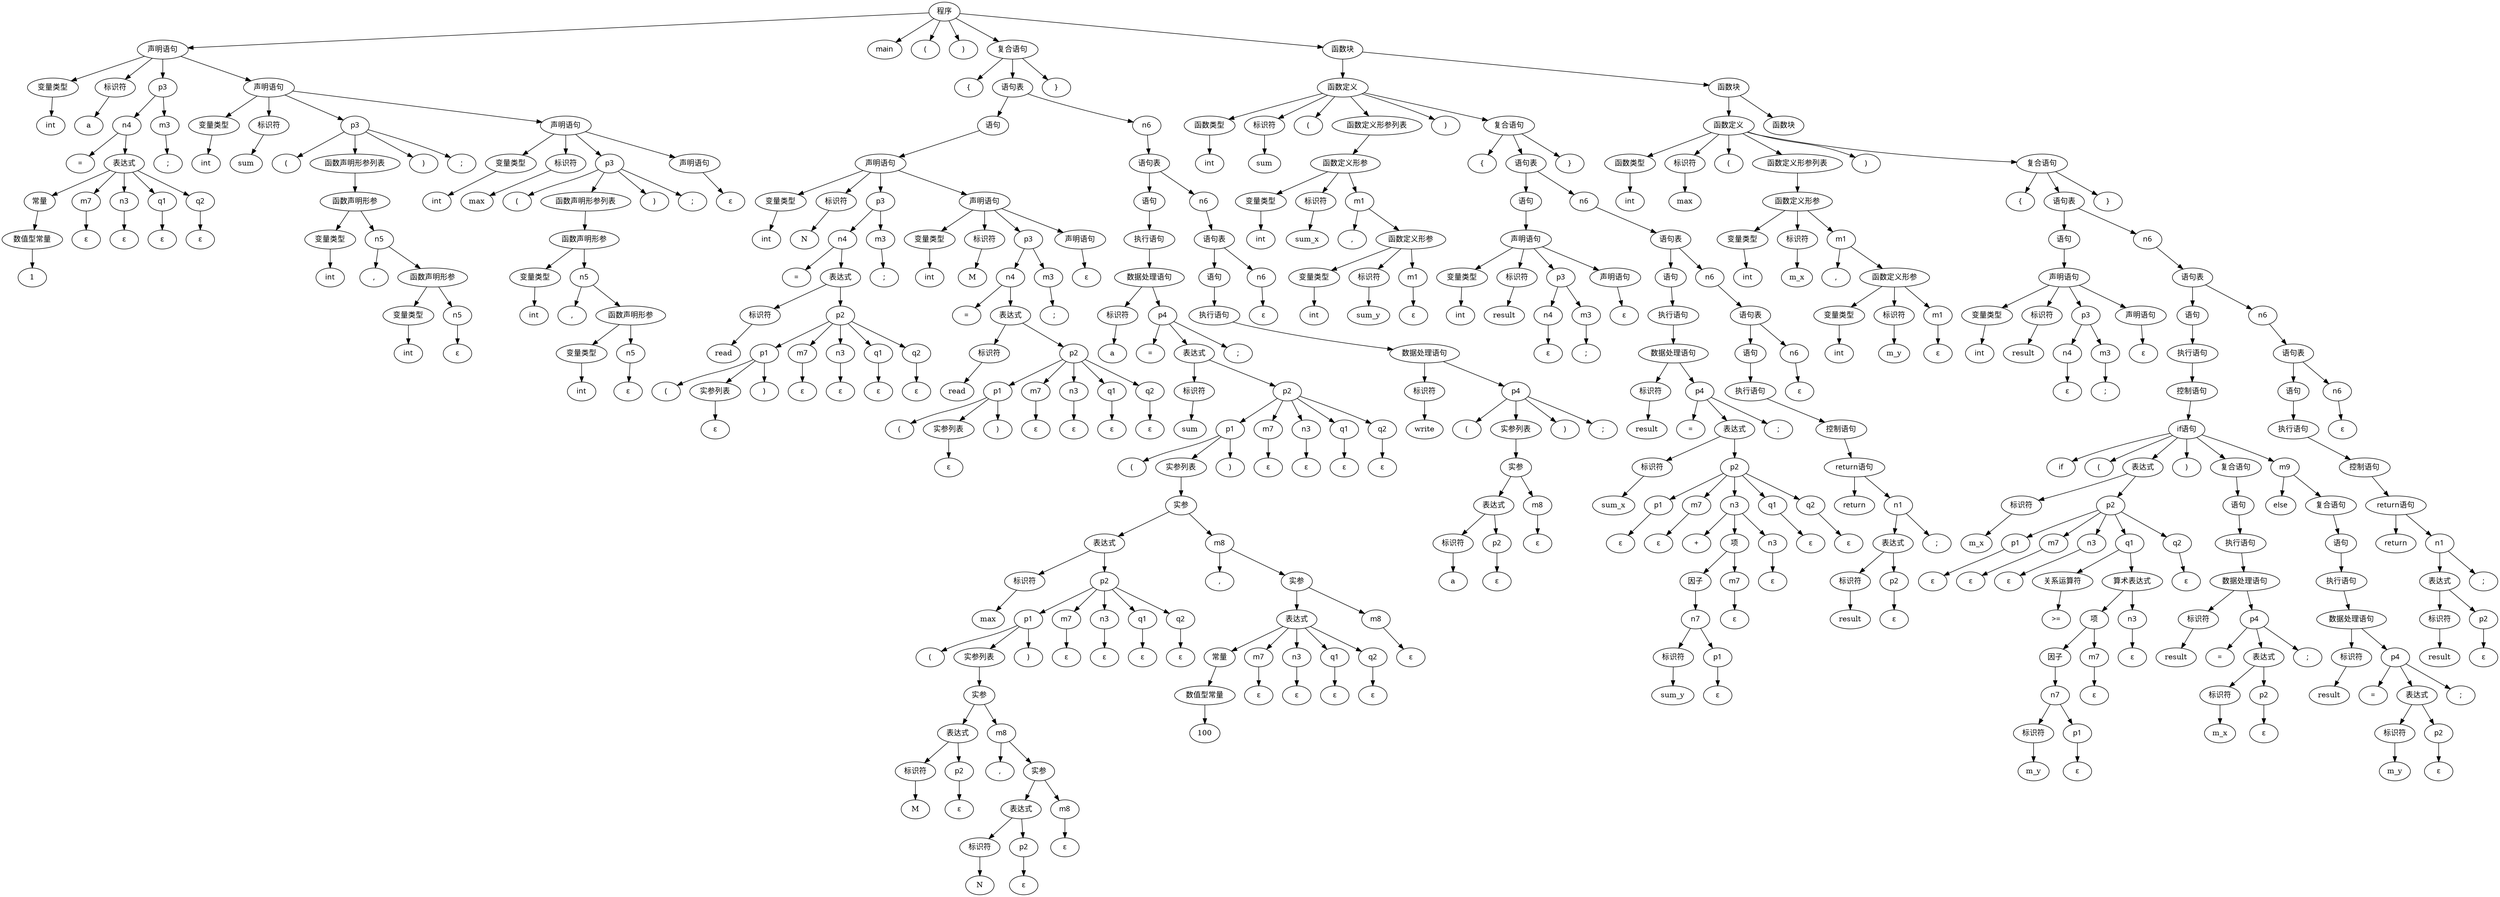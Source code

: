 // Syntax Tree
digraph "./Syntax_Tree/tree" {
	0 [label="程序" fontname=SimHei]
	1 [label="声明语句" fontname=SimHei]
	0 -> 1
	2 [label="变量类型" fontname=SimHei]
	1 -> 2
	3 [label=int fontname=SimHei]
	2 -> 3
	4 [label="标识符" fontname=SimHei]
	1 -> 4
	5 [label=a]
	4 -> 5
	6 [label=p3 fontname=SimHei]
	1 -> 6
	7 [label=n4 fontname=SimHei]
	6 -> 7
	8 [label="=" fontname=SimHei]
	7 -> 8
	9 [label="表达式" fontname=SimHei]
	7 -> 9
	10 [label="常量" fontname=SimHei]
	9 -> 10
	11 [label="数值型常量" fontname=SimHei]
	10 -> 11
	12 [label=1]
	11 -> 12
	13 [label=m7 fontname=SimHei]
	9 -> 13
	14 [label="ε" fontname=SimHei]
	13 -> 14
	15 [label=n3 fontname=SimHei]
	9 -> 15
	16 [label="ε" fontname=SimHei]
	15 -> 16
	17 [label=q1 fontname=SimHei]
	9 -> 17
	18 [label="ε" fontname=SimHei]
	17 -> 18
	19 [label=q2 fontname=SimHei]
	9 -> 19
	20 [label="ε" fontname=SimHei]
	19 -> 20
	21 [label=m3 fontname=SimHei]
	6 -> 21
	22 [label=";" fontname=SimHei]
	21 -> 22
	23 [label="声明语句" fontname=SimHei]
	1 -> 23
	24 [label="变量类型" fontname=SimHei]
	23 -> 24
	25 [label=int fontname=SimHei]
	24 -> 25
	26 [label="标识符" fontname=SimHei]
	23 -> 26
	27 [label=sum]
	26 -> 27
	28 [label=p3 fontname=SimHei]
	23 -> 28
	29 [label="(" fontname=SimHei]
	28 -> 29
	30 [label="函数声明形参列表" fontname=SimHei]
	28 -> 30
	31 [label="函数声明形参" fontname=SimHei]
	30 -> 31
	32 [label="变量类型" fontname=SimHei]
	31 -> 32
	33 [label=int fontname=SimHei]
	32 -> 33
	34 [label=n5 fontname=SimHei]
	31 -> 34
	35 [label="," fontname=SimHei]
	34 -> 35
	36 [label="函数声明形参" fontname=SimHei]
	34 -> 36
	37 [label="变量类型" fontname=SimHei]
	36 -> 37
	38 [label=int fontname=SimHei]
	37 -> 38
	39 [label=n5 fontname=SimHei]
	36 -> 39
	40 [label="ε" fontname=SimHei]
	39 -> 40
	41 [label=")" fontname=SimHei]
	28 -> 41
	42 [label=";" fontname=SimHei]
	28 -> 42
	43 [label="声明语句" fontname=SimHei]
	23 -> 43
	44 [label="变量类型" fontname=SimHei]
	43 -> 44
	45 [label=int fontname=SimHei]
	44 -> 45
	46 [label="标识符" fontname=SimHei]
	43 -> 46
	47 [label=max]
	46 -> 47
	48 [label=p3 fontname=SimHei]
	43 -> 48
	49 [label="(" fontname=SimHei]
	48 -> 49
	50 [label="函数声明形参列表" fontname=SimHei]
	48 -> 50
	51 [label="函数声明形参" fontname=SimHei]
	50 -> 51
	52 [label="变量类型" fontname=SimHei]
	51 -> 52
	53 [label=int fontname=SimHei]
	52 -> 53
	54 [label=n5 fontname=SimHei]
	51 -> 54
	55 [label="," fontname=SimHei]
	54 -> 55
	56 [label="函数声明形参" fontname=SimHei]
	54 -> 56
	57 [label="变量类型" fontname=SimHei]
	56 -> 57
	58 [label=int fontname=SimHei]
	57 -> 58
	59 [label=n5 fontname=SimHei]
	56 -> 59
	60 [label="ε" fontname=SimHei]
	59 -> 60
	61 [label=")" fontname=SimHei]
	48 -> 61
	62 [label=";" fontname=SimHei]
	48 -> 62
	63 [label="声明语句" fontname=SimHei]
	43 -> 63
	64 [label="ε" fontname=SimHei]
	63 -> 64
	65 [label=main fontname=SimHei]
	0 -> 65
	66 [label="(" fontname=SimHei]
	0 -> 66
	67 [label=")" fontname=SimHei]
	0 -> 67
	68 [label="复合语句" fontname=SimHei]
	0 -> 68
	69 [label="{" fontname=SimHei]
	68 -> 69
	70 [label="语句表" fontname=SimHei]
	68 -> 70
	71 [label="语句" fontname=SimHei]
	70 -> 71
	72 [label="声明语句" fontname=SimHei]
	71 -> 72
	73 [label="变量类型" fontname=SimHei]
	72 -> 73
	74 [label=int fontname=SimHei]
	73 -> 74
	75 [label="标识符" fontname=SimHei]
	72 -> 75
	76 [label=N]
	75 -> 76
	77 [label=p3 fontname=SimHei]
	72 -> 77
	78 [label=n4 fontname=SimHei]
	77 -> 78
	79 [label="=" fontname=SimHei]
	78 -> 79
	80 [label="表达式" fontname=SimHei]
	78 -> 80
	81 [label="标识符" fontname=SimHei]
	80 -> 81
	82 [label=read]
	81 -> 82
	83 [label=p2 fontname=SimHei]
	80 -> 83
	84 [label=p1 fontname=SimHei]
	83 -> 84
	85 [label="(" fontname=SimHei]
	84 -> 85
	86 [label="实参列表" fontname=SimHei]
	84 -> 86
	87 [label="ε" fontname=SimHei]
	86 -> 87
	88 [label=")" fontname=SimHei]
	84 -> 88
	89 [label=m7 fontname=SimHei]
	83 -> 89
	90 [label="ε" fontname=SimHei]
	89 -> 90
	91 [label=n3 fontname=SimHei]
	83 -> 91
	92 [label="ε" fontname=SimHei]
	91 -> 92
	93 [label=q1 fontname=SimHei]
	83 -> 93
	94 [label="ε" fontname=SimHei]
	93 -> 94
	95 [label=q2 fontname=SimHei]
	83 -> 95
	96 [label="ε" fontname=SimHei]
	95 -> 96
	97 [label=m3 fontname=SimHei]
	77 -> 97
	98 [label=";" fontname=SimHei]
	97 -> 98
	99 [label="声明语句" fontname=SimHei]
	72 -> 99
	100 [label="变量类型" fontname=SimHei]
	99 -> 100
	101 [label=int fontname=SimHei]
	100 -> 101
	102 [label="标识符" fontname=SimHei]
	99 -> 102
	103 [label=M]
	102 -> 103
	104 [label=p3 fontname=SimHei]
	99 -> 104
	105 [label=n4 fontname=SimHei]
	104 -> 105
	106 [label="=" fontname=SimHei]
	105 -> 106
	107 [label="表达式" fontname=SimHei]
	105 -> 107
	108 [label="标识符" fontname=SimHei]
	107 -> 108
	109 [label=read]
	108 -> 109
	110 [label=p2 fontname=SimHei]
	107 -> 110
	111 [label=p1 fontname=SimHei]
	110 -> 111
	112 [label="(" fontname=SimHei]
	111 -> 112
	113 [label="实参列表" fontname=SimHei]
	111 -> 113
	114 [label="ε" fontname=SimHei]
	113 -> 114
	115 [label=")" fontname=SimHei]
	111 -> 115
	116 [label=m7 fontname=SimHei]
	110 -> 116
	117 [label="ε" fontname=SimHei]
	116 -> 117
	118 [label=n3 fontname=SimHei]
	110 -> 118
	119 [label="ε" fontname=SimHei]
	118 -> 119
	120 [label=q1 fontname=SimHei]
	110 -> 120
	121 [label="ε" fontname=SimHei]
	120 -> 121
	122 [label=q2 fontname=SimHei]
	110 -> 122
	123 [label="ε" fontname=SimHei]
	122 -> 123
	124 [label=m3 fontname=SimHei]
	104 -> 124
	125 [label=";" fontname=SimHei]
	124 -> 125
	126 [label="声明语句" fontname=SimHei]
	99 -> 126
	127 [label="ε" fontname=SimHei]
	126 -> 127
	128 [label=n6 fontname=SimHei]
	70 -> 128
	129 [label="语句表" fontname=SimHei]
	128 -> 129
	130 [label="语句" fontname=SimHei]
	129 -> 130
	131 [label="执行语句" fontname=SimHei]
	130 -> 131
	132 [label="数据处理语句" fontname=SimHei]
	131 -> 132
	133 [label="标识符" fontname=SimHei]
	132 -> 133
	134 [label=a]
	133 -> 134
	135 [label=p4 fontname=SimHei]
	132 -> 135
	136 [label="=" fontname=SimHei]
	135 -> 136
	137 [label="表达式" fontname=SimHei]
	135 -> 137
	138 [label="标识符" fontname=SimHei]
	137 -> 138
	139 [label=sum]
	138 -> 139
	140 [label=p2 fontname=SimHei]
	137 -> 140
	141 [label=p1 fontname=SimHei]
	140 -> 141
	142 [label="(" fontname=SimHei]
	141 -> 142
	143 [label="实参列表" fontname=SimHei]
	141 -> 143
	144 [label="实参" fontname=SimHei]
	143 -> 144
	145 [label="表达式" fontname=SimHei]
	144 -> 145
	146 [label="标识符" fontname=SimHei]
	145 -> 146
	147 [label=max]
	146 -> 147
	148 [label=p2 fontname=SimHei]
	145 -> 148
	149 [label=p1 fontname=SimHei]
	148 -> 149
	150 [label="(" fontname=SimHei]
	149 -> 150
	151 [label="实参列表" fontname=SimHei]
	149 -> 151
	152 [label="实参" fontname=SimHei]
	151 -> 152
	153 [label="表达式" fontname=SimHei]
	152 -> 153
	154 [label="标识符" fontname=SimHei]
	153 -> 154
	155 [label=M]
	154 -> 155
	156 [label=p2 fontname=SimHei]
	153 -> 156
	157 [label="ε" fontname=SimHei]
	156 -> 157
	158 [label=m8 fontname=SimHei]
	152 -> 158
	159 [label="," fontname=SimHei]
	158 -> 159
	160 [label="实参" fontname=SimHei]
	158 -> 160
	161 [label="表达式" fontname=SimHei]
	160 -> 161
	162 [label="标识符" fontname=SimHei]
	161 -> 162
	163 [label=N]
	162 -> 163
	164 [label=p2 fontname=SimHei]
	161 -> 164
	165 [label="ε" fontname=SimHei]
	164 -> 165
	166 [label=m8 fontname=SimHei]
	160 -> 166
	167 [label="ε" fontname=SimHei]
	166 -> 167
	168 [label=")" fontname=SimHei]
	149 -> 168
	169 [label=m7 fontname=SimHei]
	148 -> 169
	170 [label="ε" fontname=SimHei]
	169 -> 170
	171 [label=n3 fontname=SimHei]
	148 -> 171
	172 [label="ε" fontname=SimHei]
	171 -> 172
	173 [label=q1 fontname=SimHei]
	148 -> 173
	174 [label="ε" fontname=SimHei]
	173 -> 174
	175 [label=q2 fontname=SimHei]
	148 -> 175
	176 [label="ε" fontname=SimHei]
	175 -> 176
	177 [label=m8 fontname=SimHei]
	144 -> 177
	178 [label="," fontname=SimHei]
	177 -> 178
	179 [label="实参" fontname=SimHei]
	177 -> 179
	180 [label="表达式" fontname=SimHei]
	179 -> 180
	181 [label="常量" fontname=SimHei]
	180 -> 181
	182 [label="数值型常量" fontname=SimHei]
	181 -> 182
	183 [label=100]
	182 -> 183
	184 [label=m7 fontname=SimHei]
	180 -> 184
	185 [label="ε" fontname=SimHei]
	184 -> 185
	186 [label=n3 fontname=SimHei]
	180 -> 186
	187 [label="ε" fontname=SimHei]
	186 -> 187
	188 [label=q1 fontname=SimHei]
	180 -> 188
	189 [label="ε" fontname=SimHei]
	188 -> 189
	190 [label=q2 fontname=SimHei]
	180 -> 190
	191 [label="ε" fontname=SimHei]
	190 -> 191
	192 [label=m8 fontname=SimHei]
	179 -> 192
	193 [label="ε" fontname=SimHei]
	192 -> 193
	194 [label=")" fontname=SimHei]
	141 -> 194
	195 [label=m7 fontname=SimHei]
	140 -> 195
	196 [label="ε" fontname=SimHei]
	195 -> 196
	197 [label=n3 fontname=SimHei]
	140 -> 197
	198 [label="ε" fontname=SimHei]
	197 -> 198
	199 [label=q1 fontname=SimHei]
	140 -> 199
	200 [label="ε" fontname=SimHei]
	199 -> 200
	201 [label=q2 fontname=SimHei]
	140 -> 201
	202 [label="ε" fontname=SimHei]
	201 -> 202
	203 [label=";" fontname=SimHei]
	135 -> 203
	204 [label=n6 fontname=SimHei]
	129 -> 204
	205 [label="语句表" fontname=SimHei]
	204 -> 205
	206 [label="语句" fontname=SimHei]
	205 -> 206
	207 [label="执行语句" fontname=SimHei]
	206 -> 207
	208 [label="数据处理语句" fontname=SimHei]
	207 -> 208
	209 [label="标识符" fontname=SimHei]
	208 -> 209
	210 [label=write]
	209 -> 210
	211 [label=p4 fontname=SimHei]
	208 -> 211
	212 [label="(" fontname=SimHei]
	211 -> 212
	213 [label="实参列表" fontname=SimHei]
	211 -> 213
	214 [label="实参" fontname=SimHei]
	213 -> 214
	215 [label="表达式" fontname=SimHei]
	214 -> 215
	216 [label="标识符" fontname=SimHei]
	215 -> 216
	217 [label=a]
	216 -> 217
	218 [label=p2 fontname=SimHei]
	215 -> 218
	219 [label="ε" fontname=SimHei]
	218 -> 219
	220 [label=m8 fontname=SimHei]
	214 -> 220
	221 [label="ε" fontname=SimHei]
	220 -> 221
	222 [label=")" fontname=SimHei]
	211 -> 222
	223 [label=";" fontname=SimHei]
	211 -> 223
	224 [label=n6 fontname=SimHei]
	205 -> 224
	225 [label="ε" fontname=SimHei]
	224 -> 225
	226 [label="}" fontname=SimHei]
	68 -> 226
	227 [label="函数块" fontname=SimHei]
	0 -> 227
	228 [label="函数定义" fontname=SimHei]
	227 -> 228
	229 [label="函数类型" fontname=SimHei]
	228 -> 229
	230 [label=int fontname=SimHei]
	229 -> 230
	231 [label="标识符" fontname=SimHei]
	228 -> 231
	232 [label=sum]
	231 -> 232
	233 [label="(" fontname=SimHei]
	228 -> 233
	234 [label="函数定义形参列表" fontname=SimHei]
	228 -> 234
	235 [label="函数定义形参" fontname=SimHei]
	234 -> 235
	236 [label="变量类型" fontname=SimHei]
	235 -> 236
	237 [label=int fontname=SimHei]
	236 -> 237
	238 [label="标识符" fontname=SimHei]
	235 -> 238
	239 [label=sum_x]
	238 -> 239
	240 [label=m1 fontname=SimHei]
	235 -> 240
	241 [label="," fontname=SimHei]
	240 -> 241
	242 [label="函数定义形参" fontname=SimHei]
	240 -> 242
	243 [label="变量类型" fontname=SimHei]
	242 -> 243
	244 [label=int fontname=SimHei]
	243 -> 244
	245 [label="标识符" fontname=SimHei]
	242 -> 245
	246 [label=sum_y]
	245 -> 246
	247 [label=m1 fontname=SimHei]
	242 -> 247
	248 [label="ε" fontname=SimHei]
	247 -> 248
	249 [label=")" fontname=SimHei]
	228 -> 249
	250 [label="复合语句" fontname=SimHei]
	228 -> 250
	251 [label="{" fontname=SimHei]
	250 -> 251
	252 [label="语句表" fontname=SimHei]
	250 -> 252
	253 [label="语句" fontname=SimHei]
	252 -> 253
	254 [label="声明语句" fontname=SimHei]
	253 -> 254
	255 [label="变量类型" fontname=SimHei]
	254 -> 255
	256 [label=int fontname=SimHei]
	255 -> 256
	257 [label="标识符" fontname=SimHei]
	254 -> 257
	258 [label=result]
	257 -> 258
	259 [label=p3 fontname=SimHei]
	254 -> 259
	260 [label=n4 fontname=SimHei]
	259 -> 260
	261 [label="ε" fontname=SimHei]
	260 -> 261
	262 [label=m3 fontname=SimHei]
	259 -> 262
	263 [label=";" fontname=SimHei]
	262 -> 263
	264 [label="声明语句" fontname=SimHei]
	254 -> 264
	265 [label="ε" fontname=SimHei]
	264 -> 265
	266 [label=n6 fontname=SimHei]
	252 -> 266
	267 [label="语句表" fontname=SimHei]
	266 -> 267
	268 [label="语句" fontname=SimHei]
	267 -> 268
	269 [label="执行语句" fontname=SimHei]
	268 -> 269
	270 [label="数据处理语句" fontname=SimHei]
	269 -> 270
	271 [label="标识符" fontname=SimHei]
	270 -> 271
	272 [label=result]
	271 -> 272
	273 [label=p4 fontname=SimHei]
	270 -> 273
	274 [label="=" fontname=SimHei]
	273 -> 274
	275 [label="表达式" fontname=SimHei]
	273 -> 275
	276 [label="标识符" fontname=SimHei]
	275 -> 276
	277 [label=sum_x]
	276 -> 277
	278 [label=p2 fontname=SimHei]
	275 -> 278
	279 [label=p1 fontname=SimHei]
	278 -> 279
	280 [label="ε" fontname=SimHei]
	279 -> 280
	281 [label=m7 fontname=SimHei]
	278 -> 281
	282 [label="ε" fontname=SimHei]
	281 -> 282
	283 [label=n3 fontname=SimHei]
	278 -> 283
	284 [label="+" fontname=SimHei]
	283 -> 284
	285 [label="项" fontname=SimHei]
	283 -> 285
	286 [label="因子" fontname=SimHei]
	285 -> 286
	287 [label=n7 fontname=SimHei]
	286 -> 287
	288 [label="标识符" fontname=SimHei]
	287 -> 288
	289 [label=sum_y]
	288 -> 289
	290 [label=p1 fontname=SimHei]
	287 -> 290
	291 [label="ε" fontname=SimHei]
	290 -> 291
	292 [label=m7 fontname=SimHei]
	285 -> 292
	293 [label="ε" fontname=SimHei]
	292 -> 293
	294 [label=n3 fontname=SimHei]
	283 -> 294
	295 [label="ε" fontname=SimHei]
	294 -> 295
	296 [label=q1 fontname=SimHei]
	278 -> 296
	297 [label="ε" fontname=SimHei]
	296 -> 297
	298 [label=q2 fontname=SimHei]
	278 -> 298
	299 [label="ε" fontname=SimHei]
	298 -> 299
	300 [label=";" fontname=SimHei]
	273 -> 300
	301 [label=n6 fontname=SimHei]
	267 -> 301
	302 [label="语句表" fontname=SimHei]
	301 -> 302
	303 [label="语句" fontname=SimHei]
	302 -> 303
	304 [label="执行语句" fontname=SimHei]
	303 -> 304
	305 [label="控制语句" fontname=SimHei]
	304 -> 305
	306 [label="return语句" fontname=SimHei]
	305 -> 306
	307 [label=return fontname=SimHei]
	306 -> 307
	308 [label=n1 fontname=SimHei]
	306 -> 308
	309 [label="表达式" fontname=SimHei]
	308 -> 309
	310 [label="标识符" fontname=SimHei]
	309 -> 310
	311 [label=result]
	310 -> 311
	312 [label=p2 fontname=SimHei]
	309 -> 312
	313 [label="ε" fontname=SimHei]
	312 -> 313
	314 [label=";" fontname=SimHei]
	308 -> 314
	315 [label=n6 fontname=SimHei]
	302 -> 315
	316 [label="ε" fontname=SimHei]
	315 -> 316
	317 [label="}" fontname=SimHei]
	250 -> 317
	318 [label="函数块" fontname=SimHei]
	227 -> 318
	319 [label="函数定义" fontname=SimHei]
	318 -> 319
	320 [label="函数类型" fontname=SimHei]
	319 -> 320
	321 [label=int fontname=SimHei]
	320 -> 321
	322 [label="标识符" fontname=SimHei]
	319 -> 322
	323 [label=max]
	322 -> 323
	324 [label="(" fontname=SimHei]
	319 -> 324
	325 [label="函数定义形参列表" fontname=SimHei]
	319 -> 325
	326 [label="函数定义形参" fontname=SimHei]
	325 -> 326
	327 [label="变量类型" fontname=SimHei]
	326 -> 327
	328 [label=int fontname=SimHei]
	327 -> 328
	329 [label="标识符" fontname=SimHei]
	326 -> 329
	330 [label=m_x]
	329 -> 330
	331 [label=m1 fontname=SimHei]
	326 -> 331
	332 [label="," fontname=SimHei]
	331 -> 332
	333 [label="函数定义形参" fontname=SimHei]
	331 -> 333
	334 [label="变量类型" fontname=SimHei]
	333 -> 334
	335 [label=int fontname=SimHei]
	334 -> 335
	336 [label="标识符" fontname=SimHei]
	333 -> 336
	337 [label=m_y]
	336 -> 337
	338 [label=m1 fontname=SimHei]
	333 -> 338
	339 [label="ε" fontname=SimHei]
	338 -> 339
	340 [label=")" fontname=SimHei]
	319 -> 340
	341 [label="复合语句" fontname=SimHei]
	319 -> 341
	342 [label="{" fontname=SimHei]
	341 -> 342
	343 [label="语句表" fontname=SimHei]
	341 -> 343
	344 [label="语句" fontname=SimHei]
	343 -> 344
	345 [label="声明语句" fontname=SimHei]
	344 -> 345
	346 [label="变量类型" fontname=SimHei]
	345 -> 346
	347 [label=int fontname=SimHei]
	346 -> 347
	348 [label="标识符" fontname=SimHei]
	345 -> 348
	349 [label=result]
	348 -> 349
	350 [label=p3 fontname=SimHei]
	345 -> 350
	351 [label=n4 fontname=SimHei]
	350 -> 351
	352 [label="ε" fontname=SimHei]
	351 -> 352
	353 [label=m3 fontname=SimHei]
	350 -> 353
	354 [label=";" fontname=SimHei]
	353 -> 354
	355 [label="声明语句" fontname=SimHei]
	345 -> 355
	356 [label="ε" fontname=SimHei]
	355 -> 356
	357 [label=n6 fontname=SimHei]
	343 -> 357
	358 [label="语句表" fontname=SimHei]
	357 -> 358
	359 [label="语句" fontname=SimHei]
	358 -> 359
	360 [label="执行语句" fontname=SimHei]
	359 -> 360
	361 [label="控制语句" fontname=SimHei]
	360 -> 361
	362 [label="if语句" fontname=SimHei]
	361 -> 362
	363 [label=if fontname=SimHei]
	362 -> 363
	364 [label="(" fontname=SimHei]
	362 -> 364
	365 [label="表达式" fontname=SimHei]
	362 -> 365
	366 [label="标识符" fontname=SimHei]
	365 -> 366
	367 [label=m_x]
	366 -> 367
	368 [label=p2 fontname=SimHei]
	365 -> 368
	369 [label=p1 fontname=SimHei]
	368 -> 369
	370 [label="ε" fontname=SimHei]
	369 -> 370
	371 [label=m7 fontname=SimHei]
	368 -> 371
	372 [label="ε" fontname=SimHei]
	371 -> 372
	373 [label=n3 fontname=SimHei]
	368 -> 373
	374 [label="ε" fontname=SimHei]
	373 -> 374
	375 [label=q1 fontname=SimHei]
	368 -> 375
	376 [label="关系运算符" fontname=SimHei]
	375 -> 376
	377 [label=">=" fontname=SimHei]
	376 -> 377
	378 [label="算术表达式" fontname=SimHei]
	375 -> 378
	379 [label="项" fontname=SimHei]
	378 -> 379
	380 [label="因子" fontname=SimHei]
	379 -> 380
	381 [label=n7 fontname=SimHei]
	380 -> 381
	382 [label="标识符" fontname=SimHei]
	381 -> 382
	383 [label=m_y]
	382 -> 383
	384 [label=p1 fontname=SimHei]
	381 -> 384
	385 [label="ε" fontname=SimHei]
	384 -> 385
	386 [label=m7 fontname=SimHei]
	379 -> 386
	387 [label="ε" fontname=SimHei]
	386 -> 387
	388 [label=n3 fontname=SimHei]
	378 -> 388
	389 [label="ε" fontname=SimHei]
	388 -> 389
	390 [label=q2 fontname=SimHei]
	368 -> 390
	391 [label="ε" fontname=SimHei]
	390 -> 391
	392 [label=")" fontname=SimHei]
	362 -> 392
	393 [label="复合语句" fontname=SimHei]
	362 -> 393
	394 [label="语句" fontname=SimHei]
	393 -> 394
	395 [label="执行语句" fontname=SimHei]
	394 -> 395
	396 [label="数据处理语句" fontname=SimHei]
	395 -> 396
	397 [label="标识符" fontname=SimHei]
	396 -> 397
	398 [label=result]
	397 -> 398
	399 [label=p4 fontname=SimHei]
	396 -> 399
	400 [label="=" fontname=SimHei]
	399 -> 400
	401 [label="表达式" fontname=SimHei]
	399 -> 401
	402 [label="标识符" fontname=SimHei]
	401 -> 402
	403 [label=m_x]
	402 -> 403
	404 [label=p2 fontname=SimHei]
	401 -> 404
	405 [label="ε" fontname=SimHei]
	404 -> 405
	406 [label=";" fontname=SimHei]
	399 -> 406
	407 [label=m9 fontname=SimHei]
	362 -> 407
	408 [label=else fontname=SimHei]
	407 -> 408
	409 [label="复合语句" fontname=SimHei]
	407 -> 409
	410 [label="语句" fontname=SimHei]
	409 -> 410
	411 [label="执行语句" fontname=SimHei]
	410 -> 411
	412 [label="数据处理语句" fontname=SimHei]
	411 -> 412
	413 [label="标识符" fontname=SimHei]
	412 -> 413
	414 [label=result]
	413 -> 414
	415 [label=p4 fontname=SimHei]
	412 -> 415
	416 [label="=" fontname=SimHei]
	415 -> 416
	417 [label="表达式" fontname=SimHei]
	415 -> 417
	418 [label="标识符" fontname=SimHei]
	417 -> 418
	419 [label=m_y]
	418 -> 419
	420 [label=p2 fontname=SimHei]
	417 -> 420
	421 [label="ε" fontname=SimHei]
	420 -> 421
	422 [label=";" fontname=SimHei]
	415 -> 422
	423 [label=n6 fontname=SimHei]
	358 -> 423
	424 [label="语句表" fontname=SimHei]
	423 -> 424
	425 [label="语句" fontname=SimHei]
	424 -> 425
	426 [label="执行语句" fontname=SimHei]
	425 -> 426
	427 [label="控制语句" fontname=SimHei]
	426 -> 427
	428 [label="return语句" fontname=SimHei]
	427 -> 428
	429 [label=return fontname=SimHei]
	428 -> 429
	430 [label=n1 fontname=SimHei]
	428 -> 430
	431 [label="表达式" fontname=SimHei]
	430 -> 431
	432 [label="标识符" fontname=SimHei]
	431 -> 432
	433 [label=result]
	432 -> 433
	434 [label=p2 fontname=SimHei]
	431 -> 434
	435 [label="ε" fontname=SimHei]
	434 -> 435
	436 [label=";" fontname=SimHei]
	430 -> 436
	437 [label=n6 fontname=SimHei]
	424 -> 437
	438 [label="ε" fontname=SimHei]
	437 -> 438
	439 [label="}" fontname=SimHei]
	341 -> 439
	440 [label="函数块" fontname=SimHei]
	318 -> 440
}
